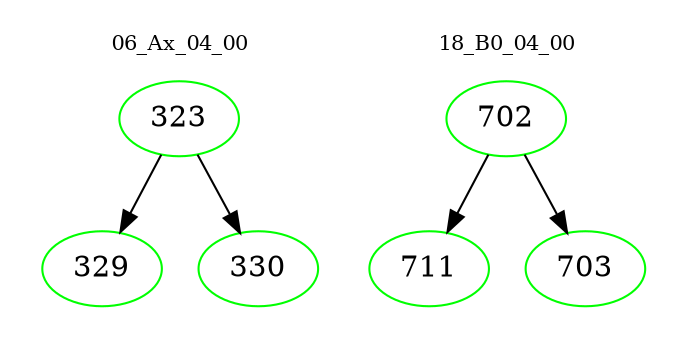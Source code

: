 digraph{
subgraph cluster_0 {
color = white
label = "06_Ax_04_00";
fontsize=10;
T0_323 [label="323", color="green"]
T0_323 -> T0_329 [color="black"]
T0_329 [label="329", color="green"]
T0_323 -> T0_330 [color="black"]
T0_330 [label="330", color="green"]
}
subgraph cluster_1 {
color = white
label = "18_B0_04_00";
fontsize=10;
T1_702 [label="702", color="green"]
T1_702 -> T1_711 [color="black"]
T1_711 [label="711", color="green"]
T1_702 -> T1_703 [color="black"]
T1_703 [label="703", color="green"]
}
}
